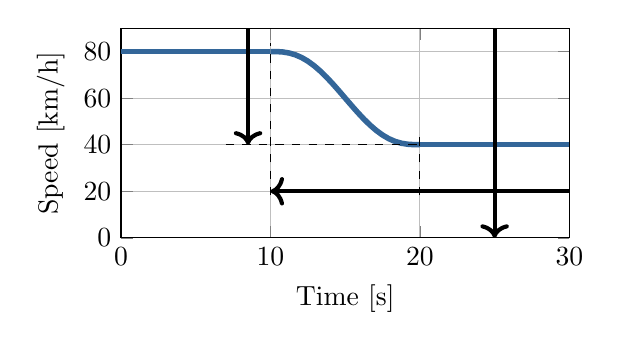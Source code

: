 \begin{tikzpicture}
% Definition of the constants
\newcommand*{\tStartBraking}{10}  	% [s]
\newcommand*{\vReduction}{40}     	% [km/h]
\newcommand*{\vEnd}{40}				% [km/h]
\newcommand*{\tDurationBraking}{10} % [s]
\pgfmathsetmacro{\tEnd}{\tStartBraking+\tDurationBraking + 10}
\pgfmathsetmacro{\tAnnotationVEnd}{\tStartBraking+\tDurationBraking + 5}
\definecolor{mycolor1}{rgb}{0.2,0.4,0.6}
\tikzstyle{my annotation}=[<->, line width=1.5pt]

\begin{axis}
% Define properties of axis
[
width=0.6*\linewidth,
height=0.35*\linewidth,
xmajorgrids,
ymajorgrids, 
xmin=0, 
xmax=\tEnd, 
ymin=0, 
ymax=90, 
xlabel={Time [s]}, 
ylabel={Speed [km/h]}
]

% Plot the velocity
\addplot[color=mycolor1, line width=2.0pt, domain=0:\tStartBraking]{\vEnd + \vReduction};
\addplot[color=mycolor1, line width=2.0pt, domain=\tStartBraking:(\tDurationBraking+\tStartBraking)]{\vEnd + \vReduction/2 - (6*\vReduction/\tDurationBraking^5) * (x - \tStartBraking - \tDurationBraking/2)^5 + (5*\vReduction/\tDurationBraking^3) * (x - \tStartBraking - \tDurationBraking/2)^3 - (15*\vReduction/(8*\tDurationBraking)) * (x - \tStartBraking - \tDurationBraking/2)};
\addplot[color=mycolor1, line width=2.0pt, domain=(\tStartBraking+\tDurationBraking):\tEnd]{\vEnd};

% Do the annotations
% Show vEnd
\draw[my annotation] (axis cs:\tAnnotationVEnd,0) -- +(0, 10*\vEnd) node[midway, right, yshift=3]{$v_{\textup{end}}$};

% Show tDurationBraking
\addplot[color=black, dashed] table[row sep=crcr]{%
	10	18.2\\
	10	83.6\\
};
\addplot [color=black, dashed] table[row sep=crcr]{%
	20	18.2\\
	20	43.6\\
};
\draw[my annotation] (axis cs:10,20) -- +(100, 0) node[midway, yshift=-10]{$t_{\textup{brake}}$};

% Show vReduction
\addplot [color=black, dashed] table[row sep=crcr]{%
	7	40\\
	20	40\\
};
\draw[my annotation](axis cs:8.5,40) -- +(0, 400) node[midway, left,yshift=3]{$\Delta v$};
\end{axis}
\end{tikzpicture}
